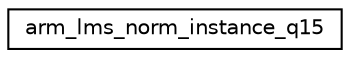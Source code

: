 digraph "Graphical Class Hierarchy"
{
 // LATEX_PDF_SIZE
  edge [fontname="Helvetica",fontsize="10",labelfontname="Helvetica",labelfontsize="10"];
  node [fontname="Helvetica",fontsize="10",shape=record];
  rankdir="LR";
  Node0 [label="arm_lms_norm_instance_q15",height=0.2,width=0.4,color="black", fillcolor="white", style="filled",URL="$structarm__lms__norm__instance__q15.html",tooltip="Instance structure for the Q15 normalized LMS filter."];
}
